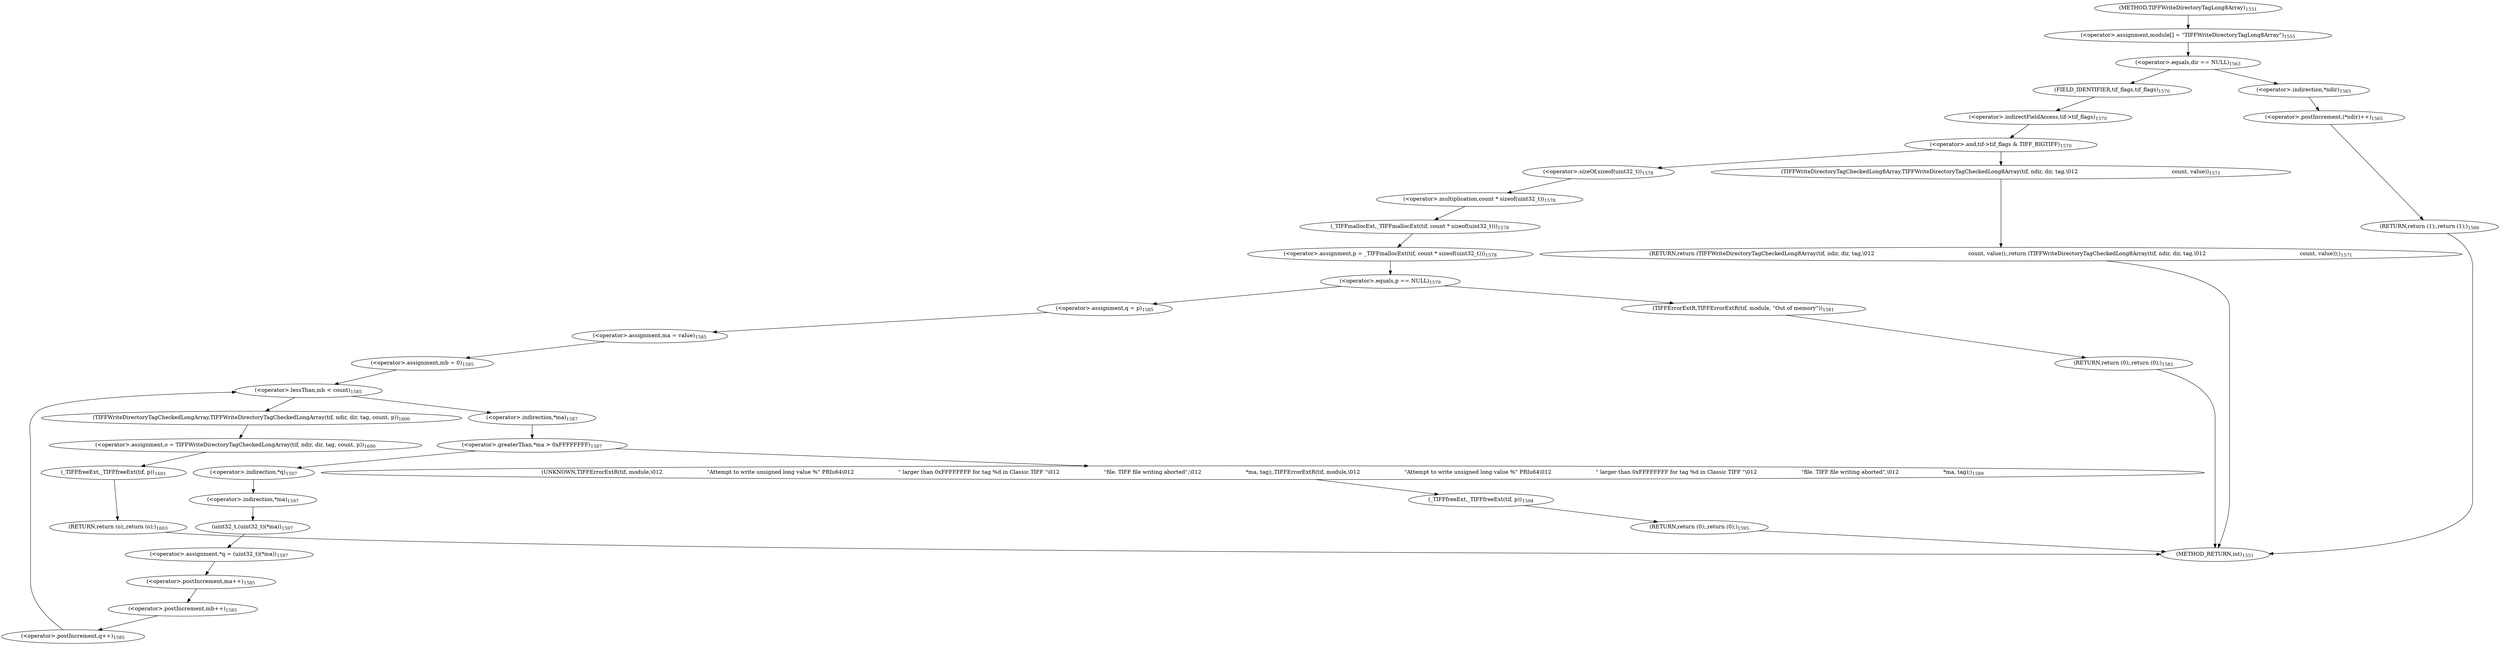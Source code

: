 digraph "TIFFWriteDirectoryTagLong8Array" {  
"68266" [label = <(&lt;operator&gt;.assignment,module[] = &quot;TIFFWriteDirectoryTagLong8Array&quot;)<SUB>1555</SUB>> ]
"68299" [label = <(&lt;operator&gt;.assignment,p = _TIFFmallocExt(tif, count * sizeof(uint32_t)))<SUB>1578</SUB>> ]
"68359" [label = <(&lt;operator&gt;.assignment,o = TIFFWriteDirectoryTagCheckedLongArray(tif, ndir, dir, tag, count, p))<SUB>1600</SUB>> ]
"68368" [label = <(_TIFFfreeExt,_TIFFfreeExt(tif, p))<SUB>1601</SUB>> ]
"68371" [label = <(RETURN,return (o);,return (o);)<SUB>1603</SUB>> ]
"68275" [label = <(&lt;operator&gt;.equals,dir == NULL)<SUB>1563</SUB>> ]
"68285" [label = <(&lt;operator&gt;.and,tif-&gt;tif_flags &amp; TIFF_BIGTIFF)<SUB>1570</SUB>> ]
"68301" [label = <(_TIFFmallocExt,_TIFFmallocExt(tif, count * sizeof(uint32_t)))<SUB>1578</SUB>> ]
"68308" [label = <(&lt;operator&gt;.equals,p == NULL)<SUB>1579</SUB>> ]
"68330" [label = <(&lt;operator&gt;.lessThan,mb &lt; count)<SUB>1585</SUB>> ]
"68361" [label = <(TIFFWriteDirectoryTagCheckedLongArray,TIFFWriteDirectoryTagCheckedLongArray(tif, ndir, dir, tag, count, p))<SUB>1600</SUB>> ]
"68279" [label = <(&lt;operator&gt;.postIncrement,(*ndir)++)<SUB>1565</SUB>> ]
"68282" [label = <(RETURN,return (1);,return (1);)<SUB>1566</SUB>> ]
"68286" [label = <(&lt;operator&gt;.indirectFieldAccess,tif-&gt;tif_flags)<SUB>1570</SUB>> ]
"68291" [label = <(RETURN,return (TIFFWriteDirectoryTagCheckedLong8Array(tif, ndir, dir, tag,\012                                                       count, value));,return (TIFFWriteDirectoryTagCheckedLong8Array(tif, ndir, dir, tag,\012                                                       count, value));)<SUB>1571</SUB>> ]
"68303" [label = <(&lt;operator&gt;.multiplication,count * sizeof(uint32_t))<SUB>1578</SUB>> ]
"68312" [label = <(TIFFErrorExtR,TIFFErrorExtR(tif, module, &quot;Out of memory&quot;))<SUB>1581</SUB>> ]
"68316" [label = <(RETURN,return (0);,return (0);)<SUB>1582</SUB>> ]
"68334" [label = <(&lt;operator&gt;.postIncrement,ma++)<SUB>1585</SUB>> ]
"68336" [label = <(&lt;operator&gt;.postIncrement,mb++)<SUB>1585</SUB>> ]
"68338" [label = <(&lt;operator&gt;.postIncrement,q++)<SUB>1585</SUB>> ]
"68353" [label = <(&lt;operator&gt;.assignment,*q = (uint32_t)(*ma))<SUB>1597</SUB>> ]
"68280" [label = <(&lt;operator&gt;.indirection,*ndir)<SUB>1565</SUB>> ]
"68288" [label = <(FIELD_IDENTIFIER,tif_flags,tif_flags)<SUB>1570</SUB>> ]
"68292" [label = <(TIFFWriteDirectoryTagCheckedLong8Array,TIFFWriteDirectoryTagCheckedLong8Array(tif, ndir, dir, tag,\012                                                       count, value))<SUB>1571</SUB>> ]
"68305" [label = <(&lt;operator&gt;.sizeOf,sizeof(uint32_t))<SUB>1578</SUB>> ]
"68321" [label = <(&lt;operator&gt;.assignment,q = p)<SUB>1585</SUB>> ]
"68324" [label = <(&lt;operator&gt;.assignment,ma = value)<SUB>1585</SUB>> ]
"68327" [label = <(&lt;operator&gt;.assignment,mb = 0)<SUB>1585</SUB>> ]
"68342" [label = <(&lt;operator&gt;.greaterThan,*ma &gt; 0xFFFFFFFF)<SUB>1587</SUB>> ]
"68354" [label = <(&lt;operator&gt;.indirection,*q)<SUB>1597</SUB>> ]
"68356" [label = <(uint32_t,(uint32_t)(*ma))<SUB>1597</SUB>> ]
"68343" [label = <(&lt;operator&gt;.indirection,*ma)<SUB>1587</SUB>> ]
"68347" [label = <(UNKNOWN,TIFFErrorExtR(tif, module,\012                          &quot;Attempt to write unsigned long value %&quot; PRIu64\012                          &quot; larger than 0xFFFFFFFF for tag %d in Classic TIFF &quot;\012                          &quot;file. TIFF file writing aborted&quot;,\012                          *ma, tag);,TIFFErrorExtR(tif, module,\012                          &quot;Attempt to write unsigned long value %&quot; PRIu64\012                          &quot; larger than 0xFFFFFFFF for tag %d in Classic TIFF &quot;\012                          &quot;file. TIFF file writing aborted&quot;,\012                          *ma, tag);)<SUB>1589</SUB>> ]
"68348" [label = <(_TIFFfreeExt,_TIFFfreeExt(tif, p))<SUB>1594</SUB>> ]
"68351" [label = <(RETURN,return (0);,return (0);)<SUB>1595</SUB>> ]
"68357" [label = <(&lt;operator&gt;.indirection,*ma)<SUB>1597</SUB>> ]
"68257" [label = <(METHOD,TIFFWriteDirectoryTagLong8Array)<SUB>1551</SUB>> ]
"68373" [label = <(METHOD_RETURN,int)<SUB>1551</SUB>> ]
  "68266" -> "68275" 
  "68299" -> "68308" 
  "68359" -> "68368" 
  "68368" -> "68371" 
  "68371" -> "68373" 
  "68275" -> "68280" 
  "68275" -> "68288" 
  "68285" -> "68292" 
  "68285" -> "68305" 
  "68301" -> "68299" 
  "68308" -> "68312" 
  "68308" -> "68321" 
  "68330" -> "68343" 
  "68330" -> "68361" 
  "68361" -> "68359" 
  "68279" -> "68282" 
  "68282" -> "68373" 
  "68286" -> "68285" 
  "68291" -> "68373" 
  "68303" -> "68301" 
  "68312" -> "68316" 
  "68316" -> "68373" 
  "68334" -> "68336" 
  "68336" -> "68338" 
  "68338" -> "68330" 
  "68353" -> "68334" 
  "68280" -> "68279" 
  "68288" -> "68286" 
  "68292" -> "68291" 
  "68305" -> "68303" 
  "68321" -> "68324" 
  "68324" -> "68327" 
  "68327" -> "68330" 
  "68342" -> "68347" 
  "68342" -> "68354" 
  "68354" -> "68357" 
  "68356" -> "68353" 
  "68343" -> "68342" 
  "68347" -> "68348" 
  "68348" -> "68351" 
  "68351" -> "68373" 
  "68357" -> "68356" 
  "68257" -> "68266" 
}
